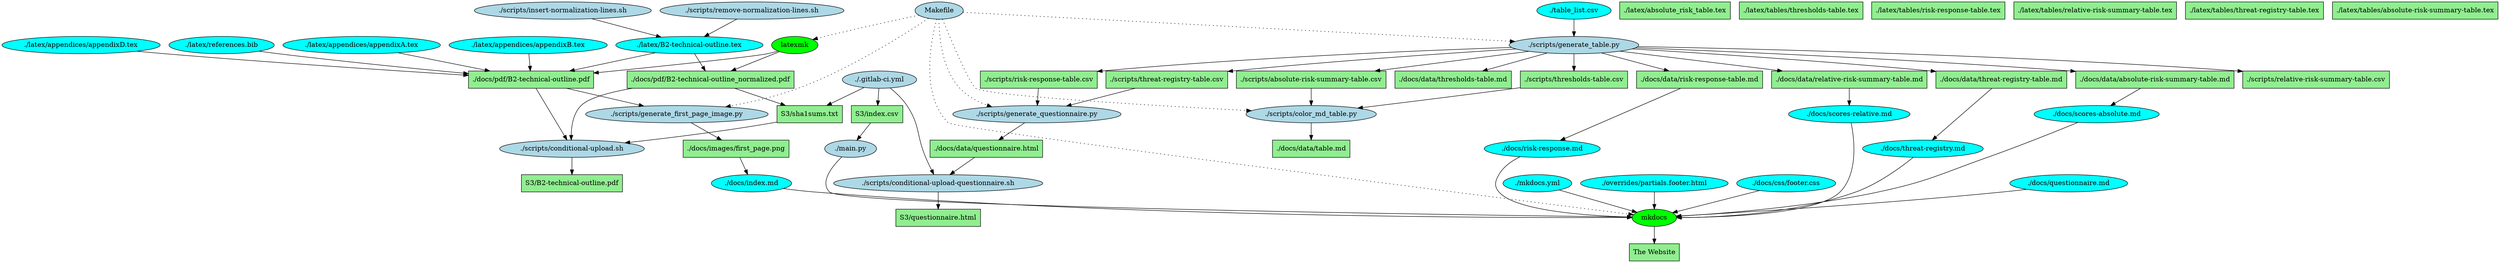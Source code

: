 digraph {
    graph [splines=true];
    // Node styling for scripts
    node [shape=ellipse, style=filled, fillcolor=lightblue];
    "Makefile"
    "./main.py"
    "./scripts/generate_first_page_image.py"
    "./scripts/generate_questionnaire.py"
    "./scripts/generate_table.py"
    "./scripts/color_md_table.py"
    "./scripts/conditional-upload-questionnaire.sh"
    "./scripts/remove-normalization-lines.sh"
    "./scripts/conditional-upload.sh"
    "./scripts/insert-normalization-lines.sh"
    "./.gitlab-ci.yml"

    // Node styling for installed scripts
    node [shape=ellipse, style=filled, fillcolor=green];
    "latexmk"
    "mkdocs"

    // Node styling for generated files
    node [shape=box, style=filled, fillcolor=lightgreen];
    "./scripts/relative-risk-summary-table.csv"
    "./scripts/thresholds-table.csv"
    "./scripts/threat-registry-table.csv"
    "./scripts/absolute-risk-summary-table.csv"
    "./scripts/risk-response-table.csv"
    "S3/index.csv"
    "S3/sha1sums.txt"
    "S3/questionnaire.html"
    "S3/B2-technical-outline.pdf"
    "./docs/data/table.md"
    "./docs/data/risk-response-table.md"
    "./docs/data/threat-registry-table.md"
    "./docs/data/thresholds-table.md"
    "./docs/data/relative-risk-summary-table.md"
    "./docs/data/absolute-risk-summary-table.md"
    "./latex/absolute_risk_table.tex"
    "./latex/tables/thresholds-table.tex"
    "./latex/tables/risk-response-table.tex"
    "./latex/tables/relative-risk-summary-table.tex"
    "./latex/tables/threat-registry-table.tex"
    "./latex/tables/absolute-risk-summary-table.tex"
    "./docs/images/first_page.png"
    "./docs/pdf/B2-technical-outline.pdf"
    "./docs/pdf/B2-technical-outline_normalized.pdf"
    "./docs/data/questionnaire.html"
    "The Website"


    // Node styling for input files
    node [shape=oval, style=filled, fillcolor=cyan];
    "./table_list.csv"
    "./docs/questionnaire.md"
    "./docs/index.md"
    "./docs/risk-response.md"
    "./docs/scores-relative.md"
    "./docs/threat-registry.md"
    "./docs/scores-absolute.md"
    "./latex/B2-technical-outline.tex"
    "./latex/appendices/appendixA.tex"
    "./latex/appendices/appendixB.tex"
    "./latex/appendices/appendixD.tex"
    "./latex/references.bib"
    "./mkdocs.yml"
    "./overrides/partials.footer.html"
    "./docs/css/footer.css"

    // Edges
    "Makefile" -> "./scripts/generate_table.py" [style=dotted, color=black];
    "Makefile" -> "./scripts/color_md_table.py" [style=dotted, color=black];
    "Makefile" -> "./scripts/generate_first_page_image.py" [style=dotted, color=black];
    "Makefile" -> "./scripts/generate_questionnaire.py" [style=dotted, color=black];
    "Makefile" -> "mkdocs" [style=dotted, color=black];
    "Makefile" -> "latexmk" [style=dotted, color=black];

    "./scripts/color_md_table.py" -> "./docs/data/table.md" [style=solid, color=black];
    "./scripts/absolute-risk-summary-table.csv" -> "./scripts/color_md_table.py" [style=solid, color=black];
    "./scripts/thresholds-table.csv" -> "./scripts/color_md_table.py" [style=solid, color=black];

    "./main.py"-> "mkdocs" [style=solid, color=black];
    "S3/index.csv" -> "./main.py" [style=solid, color=black];
    "./docs/questionnaire.md" -> "mkdocs" [style=solid, color=black];
    "./docs/index.md" -> "mkdocs" [style=solid, color=black];
    "./docs/risk-response.md" -> "mkdocs" [style=solid, color=black];
    "./docs/scores-relative.md" -> "mkdocs" [style=solid, color=black];
    "./docs/threat-registry.md" -> "mkdocs" [style=solid, color=black];
    "./docs/scores-absolute.md" -> "mkdocs" [style=solid, color=black];
    "./overrides/partials.footer.html" -> "mkdocs" [style=solid, color=black];
    "./docs/css/footer.css" -> "mkdocs" [style=solid, color=black];
    "./mkdocs.yml" -> "mkdocs" [style=solid, color=black];
    "mkdocs" -> "The Website" [style=solid, color=black];

    "./table_list.csv" -> "./scripts/generate_table.py" [style=solid, color=black];
    "./scripts/generate_table.py" -> "./docs/data/risk-response-table.md" [style=solid, color=black];
    "./scripts/generate_table.py" -> "./docs/data/threat-registry-table.md" [style=solid, color=black];
    "./scripts/generate_table.py" -> "./docs/data/thresholds-table.md" [style=solid, color=black];
    "./scripts/generate_table.py" -> "./docs/data/relative-risk-summary-table.md" [style=solid, color=black];
    "./scripts/generate_table.py" -> "./docs/data/absolute-risk-summary-table.md" [style=solid, color=black];
    "./scripts/generate_table.py" -> "./scripts/risk-response-table.csv" [style=solid, color=black];
    "./scripts/generate_table.py" -> "./scripts/threat-registry-table.csv" [style=solid, color=black];
    "./scripts/generate_table.py" -> "./scripts/thresholds-table.csv" [style=solid, color=black];
    "./scripts/generate_table.py" -> "./scripts/relative-risk-summary-table.csv" [style=solid, color=black];
    "./scripts/generate_table.py" -> "./scripts/absolute-risk-summary-table.csv" [style=solid, color=black];

    "latexmk" -> "./docs/pdf/B2-technical-outline.pdf" [style=solid, color=black];
    "./latex/B2-technical-outline.tex" -> "./docs/pdf/B2-technical-outline.pdf" [style=solid, color=black];
    "./latex/appendices/appendixA.tex" -> "./docs/pdf/B2-technical-outline.pdf" [style=solid, color=black];
    "./latex/appendices/appendixB.tex" -> "./docs/pdf/B2-technical-outline.pdf" [style=solid, color=black];
    "./latex/appendices/appendixD.tex" -> "./docs/pdf/B2-technical-outline.pdf" [style=solid, color=black];
    "./latex/references.bib" -> "./docs/pdf/B2-technical-outline.pdf" [style=solid, color=black];
    
    "./scripts/generate_first_page_image.py" -> "./docs/images/first_page.png" [style=solid, color=black];
    "./docs/pdf/B2-technical-outline.pdf" -> "./scripts/generate_first_page_image.py" [style=solid, color=black];
    "./docs/images/first_page.png" ->  "./docs/index.md" [style=solid, color=black];

    "./.gitlab-ci.yml" -> "S3/index.csv" [style=solid, color=black];
    "./.gitlab-ci.yml" -> "S3/sha1sums.txt" [style=solid, color=black];
    "./.gitlab-ci.yml" -> "./scripts/conditional-upload-questionnaire.sh" [style=solid, color=black];
    "./scripts/conditional-upload-questionnaire.sh" -> "S3/questionnaire.html" [style=solid, color=black];
    "./docs/data/questionnaire.html" -> "./scripts/conditional-upload-questionnaire.sh" [style=solid, color=black];

    "latexmk" -> "./docs/pdf/B2-technical-outline_normalized.pdf" [style=solid, color=black];
    "./latex/B2-technical-outline.tex" -> "./docs/pdf/B2-technical-outline_normalized.pdf" [style=solid, color=black];
    "./scripts/insert-normalization-lines.sh" -> "./latex/B2-technical-outline.tex" [style=solid, color=black];
    "./scripts/remove-normalization-lines.sh" -> "./latex/B2-technical-outline.tex" [style=solid, color=black];
     "./docs/pdf/B2-technical-outline_normalized.pdf" -> "./scripts/conditional-upload.sh" [style=solid, color=black];
     "./docs/pdf/B2-technical-outline.pdf" -> "./scripts/conditional-upload.sh" [style=solid, color=black];
     "./scripts/conditional-upload.sh" -> "S3/B2-technical-outline.pdf" [style=solid, color=black];
     "./docs/pdf/B2-technical-outline_normalized.pdf" -> "S3/sha1sums.txt" [style=solid, color=black];
    "S3/sha1sums.txt" -> "./scripts/conditional-upload.sh" [style=solid, color=black];

    "./docs/data/risk-response-table.md" ->  "./docs/risk-response.md" [style=solid, color=black];
    "./docs/data/threat-registry-table.md" ->  "./docs/threat-registry.md" [style=solid, color=black];
    "./docs/data/relative-risk-summary-table.md" -> "./docs/scores-relative.md" [style=solid, color=black];
    "./docs/data/absolute-risk-summary-table.md" -> "./docs/scores-absolute.md" [style=solid, color=black];

    
    "./scripts/generate_questionnaire.py" -> "./docs/data/questionnaire.html" [style=solid, color=black];

    "./scripts/threat-registry-table.csv" -> "./scripts/generate_questionnaire.py" [style=solid, color=black];
    "./scripts/risk-response-table.csv" -> "./scripts/generate_questionnaire.py" [style=solid, color=black];
    
}
